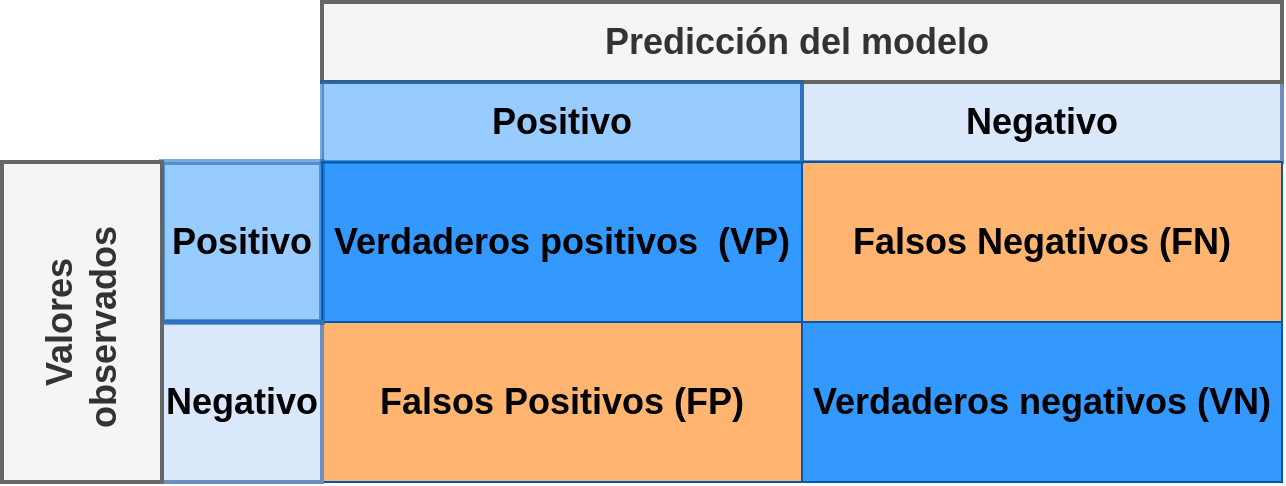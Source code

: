 <mxfile version="13.0.3" type="device"><diagram id="ORXaJGk78mOIgi88M-s8" name="Page-1"><mxGraphModel dx="1422" dy="843" grid="1" gridSize="10" guides="1" tooltips="1" connect="1" arrows="1" fold="1" page="1" pageScale="1" pageWidth="827" pageHeight="1169" math="0" shadow="0"><root><mxCell id="0"/><mxCell id="1" parent="0"/><mxCell id="pYy9FuLpIrQ5rZ7HOIby-2" value="Negativo" style="rounded=0;whiteSpace=wrap;html=1;fontSize=18;fontStyle=1;fillColor=#dae8fc;strokeColor=#6c8ebf;perimeterSpacing=2;strokeWidth=2;" parent="1" vertex="1"><mxGeometry x="440" y="200" width="240" height="40" as="geometry"/></mxCell><mxCell id="pYy9FuLpIrQ5rZ7HOIby-3" value="&lt;b&gt;&lt;font&gt;Verdaderos positivos&amp;nbsp; (VP)&lt;/font&gt;&lt;/b&gt;" style="rounded=0;whiteSpace=wrap;html=1;fontSize=18;fillColor=#3399FF;strokeColor=#0057AD;strokeWidth=1;fontColor=#000000;perimeterSpacing=2;" parent="1" vertex="1"><mxGeometry x="200" y="240" width="240" height="80" as="geometry"/></mxCell><mxCell id="pYy9FuLpIrQ5rZ7HOIby-5" value="Falsos Negativos (FN)" style="rounded=0;whiteSpace=wrap;html=1;fontSize=18;fillColor=#FFB570;strokeColor=#0057AD;fontStyle=1;perimeterSpacing=2;" parent="1" vertex="1"><mxGeometry x="440" y="240" width="240" height="80" as="geometry"/></mxCell><mxCell id="pYy9FuLpIrQ5rZ7HOIby-6" value="Falsos Positivos (FP)" style="rounded=0;whiteSpace=wrap;html=1;fontSize=18;fontStyle=1;fillColor=#FFB570;strokeColor=#0057AD;perimeterSpacing=2;" parent="1" vertex="1"><mxGeometry x="200" y="320" width="240" height="80" as="geometry"/></mxCell><mxCell id="pYy9FuLpIrQ5rZ7HOIby-7" value="Verdaderos negativos (VN)" style="rounded=0;whiteSpace=wrap;html=1;fontSize=18;fontStyle=1;fillColor=#3399FF;strokeColor=#0057AD;perimeterSpacing=2;" parent="1" vertex="1"><mxGeometry x="440" y="320" width="240" height="80" as="geometry"/></mxCell><mxCell id="pYy9FuLpIrQ5rZ7HOIby-8" value="Predicción del modelo&amp;nbsp;" style="rounded=0;whiteSpace=wrap;html=1;fontSize=18;fontStyle=1;fillColor=#f5f5f5;strokeColor=#666666;perimeterSpacing=2;strokeWidth=2;fontColor=#333333;" parent="1" vertex="1"><mxGeometry x="200" y="160" width="480" height="40" as="geometry"/></mxCell><mxCell id="pYy9FuLpIrQ5rZ7HOIby-9" value="Negativo" style="rounded=0;whiteSpace=wrap;html=1;fontSize=18;fontStyle=1;fillColor=#dae8fc;strokeColor=#6c8ebf;strokeWidth=2;perimeterSpacing=2;" parent="1" vertex="1"><mxGeometry x="120" y="320" width="80" height="80" as="geometry"/></mxCell><mxCell id="pYy9FuLpIrQ5rZ7HOIby-10" value="Positivo" style="rounded=0;whiteSpace=wrap;html=1;fontSize=18;fontStyle=1;fillColor=#3399FF;strokeColor=#0057AD;opacity=50;perimeterSpacing=2;strokeWidth=3;gradientColor=none;" parent="1" vertex="1"><mxGeometry x="120" y="240" width="80" height="80" as="geometry"/></mxCell><mxCell id="pYy9FuLpIrQ5rZ7HOIby-12" value="Valores observados&amp;nbsp;" style="rounded=0;whiteSpace=wrap;html=1;fontSize=18;horizontal=0;fontStyle=1;fillColor=#f5f5f5;strokeColor=#666666;strokeWidth=2;perimeterSpacing=2;fontColor=#333333;" parent="1" vertex="1"><mxGeometry x="40" y="240" width="80" height="160" as="geometry"/></mxCell><mxCell id="pYy9FuLpIrQ5rZ7HOIby-20" value="Positivo" style="rounded=0;whiteSpace=wrap;html=1;fontSize=18;fontStyle=1;fillColor=#3399FF;strokeColor=#0057AD;opacity=50;perimeterSpacing=2;strokeWidth=2;" parent="1" vertex="1"><mxGeometry x="200" y="200" width="240" height="40" as="geometry"/></mxCell></root></mxGraphModel></diagram></mxfile>